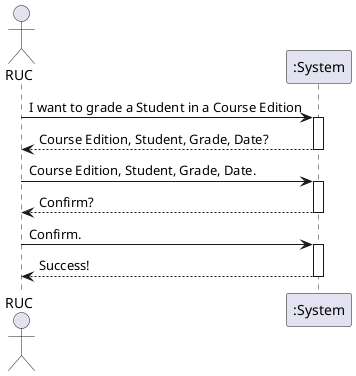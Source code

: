 @startuml
actor RUC
participant ":System" as System

RUC -> System  : I want to grade a Student in a Course Edition
activate System
System --> RUC  : Course Edition, Student, Grade, Date?
deactivate System
RUC -> System : Course Edition, Student, Grade, Date.
activate System
System --> RUC : Confirm?
deactivate System
RUC -> System : Confirm.
activate System
System --> RUC : Success!
deactivate System

@enduml